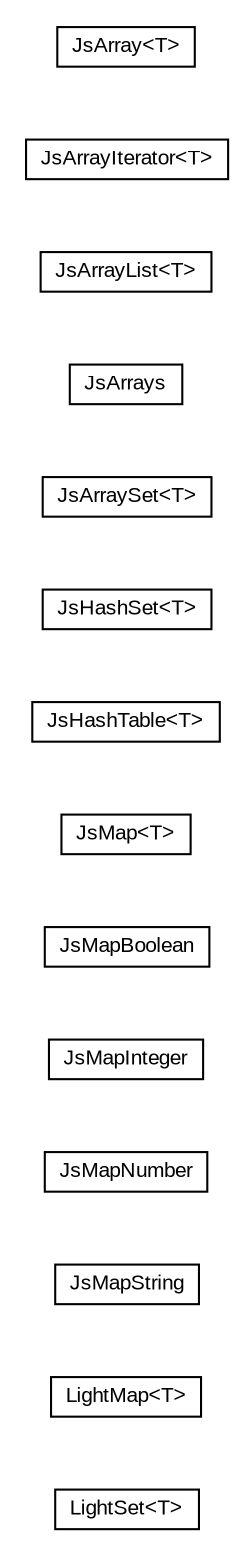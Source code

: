 #!/usr/local/bin/dot
#
# Class diagram 
# Generated by UMLGraph version R5_6-24-gf6e263 (http://www.umlgraph.org/)
#

digraph G {
	edge [fontname="arial",fontsize=10,labelfontname="arial",labelfontsize=10];
	node [fontname="arial",fontsize=10,shape=plaintext];
	nodesep=0.25;
	ranksep=0.5;
	rankdir=LR;
	// org.turbogwt.core.collections.client.LightSet<T>
	c0 [label=<<table title="org.turbogwt.core.collections.client.LightSet" border="0" cellborder="1" cellspacing="0" cellpadding="2" port="p" href="./LightSet.html">
		<tr><td><table border="0" cellspacing="0" cellpadding="1">
<tr><td align="center" balign="center"> LightSet&lt;T&gt; </td></tr>
		</table></td></tr>
		</table>>, URL="./LightSet.html", fontname="arial", fontcolor="black", fontsize=10.0];
	// org.turbogwt.core.collections.client.LightMap<T>
	c1 [label=<<table title="org.turbogwt.core.collections.client.LightMap" border="0" cellborder="1" cellspacing="0" cellpadding="2" port="p" href="./LightMap.html">
		<tr><td><table border="0" cellspacing="0" cellpadding="1">
<tr><td align="center" balign="center"> LightMap&lt;T&gt; </td></tr>
		</table></td></tr>
		</table>>, URL="./LightMap.html", fontname="arial", fontcolor="black", fontsize=10.0];
	// org.turbogwt.core.collections.client.JsMapString
	c2 [label=<<table title="org.turbogwt.core.collections.client.JsMapString" border="0" cellborder="1" cellspacing="0" cellpadding="2" port="p" href="./JsMapString.html">
		<tr><td><table border="0" cellspacing="0" cellpadding="1">
<tr><td align="center" balign="center"> JsMapString </td></tr>
		</table></td></tr>
		</table>>, URL="./JsMapString.html", fontname="arial", fontcolor="black", fontsize=10.0];
	// org.turbogwt.core.collections.client.JsMapNumber
	c3 [label=<<table title="org.turbogwt.core.collections.client.JsMapNumber" border="0" cellborder="1" cellspacing="0" cellpadding="2" port="p" href="./JsMapNumber.html">
		<tr><td><table border="0" cellspacing="0" cellpadding="1">
<tr><td align="center" balign="center"> JsMapNumber </td></tr>
		</table></td></tr>
		</table>>, URL="./JsMapNumber.html", fontname="arial", fontcolor="black", fontsize=10.0];
	// org.turbogwt.core.collections.client.JsMapInteger
	c4 [label=<<table title="org.turbogwt.core.collections.client.JsMapInteger" border="0" cellborder="1" cellspacing="0" cellpadding="2" port="p" href="./JsMapInteger.html">
		<tr><td><table border="0" cellspacing="0" cellpadding="1">
<tr><td align="center" balign="center"> JsMapInteger </td></tr>
		</table></td></tr>
		</table>>, URL="./JsMapInteger.html", fontname="arial", fontcolor="black", fontsize=10.0];
	// org.turbogwt.core.collections.client.JsMapBoolean
	c5 [label=<<table title="org.turbogwt.core.collections.client.JsMapBoolean" border="0" cellborder="1" cellspacing="0" cellpadding="2" port="p" href="./JsMapBoolean.html">
		<tr><td><table border="0" cellspacing="0" cellpadding="1">
<tr><td align="center" balign="center"> JsMapBoolean </td></tr>
		</table></td></tr>
		</table>>, URL="./JsMapBoolean.html", fontname="arial", fontcolor="black", fontsize=10.0];
	// org.turbogwt.core.collections.client.JsMap<T>
	c6 [label=<<table title="org.turbogwt.core.collections.client.JsMap" border="0" cellborder="1" cellspacing="0" cellpadding="2" port="p" href="./JsMap.html">
		<tr><td><table border="0" cellspacing="0" cellpadding="1">
<tr><td align="center" balign="center"> JsMap&lt;T&gt; </td></tr>
		</table></td></tr>
		</table>>, URL="./JsMap.html", fontname="arial", fontcolor="black", fontsize=10.0];
	// org.turbogwt.core.collections.client.JsHashTable<T>
	c7 [label=<<table title="org.turbogwt.core.collections.client.JsHashTable" border="0" cellborder="1" cellspacing="0" cellpadding="2" port="p" href="./JsHashTable.html">
		<tr><td><table border="0" cellspacing="0" cellpadding="1">
<tr><td align="center" balign="center"> JsHashTable&lt;T&gt; </td></tr>
		</table></td></tr>
		</table>>, URL="./JsHashTable.html", fontname="arial", fontcolor="black", fontsize=10.0];
	// org.turbogwt.core.collections.client.JsHashSet<T>
	c8 [label=<<table title="org.turbogwt.core.collections.client.JsHashSet" border="0" cellborder="1" cellspacing="0" cellpadding="2" port="p" href="./JsHashSet.html">
		<tr><td><table border="0" cellspacing="0" cellpadding="1">
<tr><td align="center" balign="center"> JsHashSet&lt;T&gt; </td></tr>
		</table></td></tr>
		</table>>, URL="./JsHashSet.html", fontname="arial", fontcolor="black", fontsize=10.0];
	// org.turbogwt.core.collections.client.JsArraySet<T>
	c9 [label=<<table title="org.turbogwt.core.collections.client.JsArraySet" border="0" cellborder="1" cellspacing="0" cellpadding="2" port="p" href="./JsArraySet.html">
		<tr><td><table border="0" cellspacing="0" cellpadding="1">
<tr><td align="center" balign="center"> JsArraySet&lt;T&gt; </td></tr>
		</table></td></tr>
		</table>>, URL="./JsArraySet.html", fontname="arial", fontcolor="black", fontsize=10.0];
	// org.turbogwt.core.collections.client.JsArrays
	c10 [label=<<table title="org.turbogwt.core.collections.client.JsArrays" border="0" cellborder="1" cellspacing="0" cellpadding="2" port="p" href="./JsArrays.html">
		<tr><td><table border="0" cellspacing="0" cellpadding="1">
<tr><td align="center" balign="center"> JsArrays </td></tr>
		</table></td></tr>
		</table>>, URL="./JsArrays.html", fontname="arial", fontcolor="black", fontsize=10.0];
	// org.turbogwt.core.collections.client.JsArrayList<T>
	c11 [label=<<table title="org.turbogwt.core.collections.client.JsArrayList" border="0" cellborder="1" cellspacing="0" cellpadding="2" port="p" href="./JsArrayList.html">
		<tr><td><table border="0" cellspacing="0" cellpadding="1">
<tr><td align="center" balign="center"> JsArrayList&lt;T&gt; </td></tr>
		</table></td></tr>
		</table>>, URL="./JsArrayList.html", fontname="arial", fontcolor="black", fontsize=10.0];
	// org.turbogwt.core.collections.client.JsArrayIterator<T>
	c12 [label=<<table title="org.turbogwt.core.collections.client.JsArrayIterator" border="0" cellborder="1" cellspacing="0" cellpadding="2" port="p" href="./JsArrayIterator.html">
		<tr><td><table border="0" cellspacing="0" cellpadding="1">
<tr><td align="center" balign="center"> JsArrayIterator&lt;T&gt; </td></tr>
		</table></td></tr>
		</table>>, URL="./JsArrayIterator.html", fontname="arial", fontcolor="black", fontsize=10.0];
	// org.turbogwt.core.collections.client.JsArray<T>
	c13 [label=<<table title="org.turbogwt.core.collections.client.JsArray" border="0" cellborder="1" cellspacing="0" cellpadding="2" port="p" href="./JsArray.html">
		<tr><td><table border="0" cellspacing="0" cellpadding="1">
<tr><td align="center" balign="center"> JsArray&lt;T&gt; </td></tr>
		</table></td></tr>
		</table>>, URL="./JsArray.html", fontname="arial", fontcolor="black", fontsize=10.0];
}

